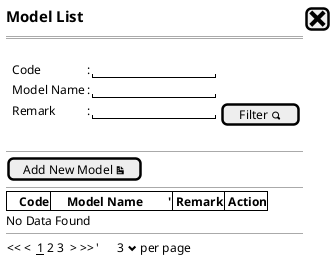 @startsalt
{
  <size:15><b>Model List |[<size:25><&x>]|*
  ==
  .
  {
      .|Code        |: |"               "|*
      .|Model Name  |: |"               "|*
      .|Remark      |: |"               "| [Filter <&magnifying-glass>] |*      
  }
  .
  --
  [Add New Model <&document>]
  --
  {#
    |<b>    Code |<b>     Model Name        '|<b> Remark |<b> Action |*|*|*
  }
  No Data Found
  --
  {
  << <  __1__ 2 3  > >>  |'      3 <&chevron-bottom> per page |*
  }

}
@endsalt
